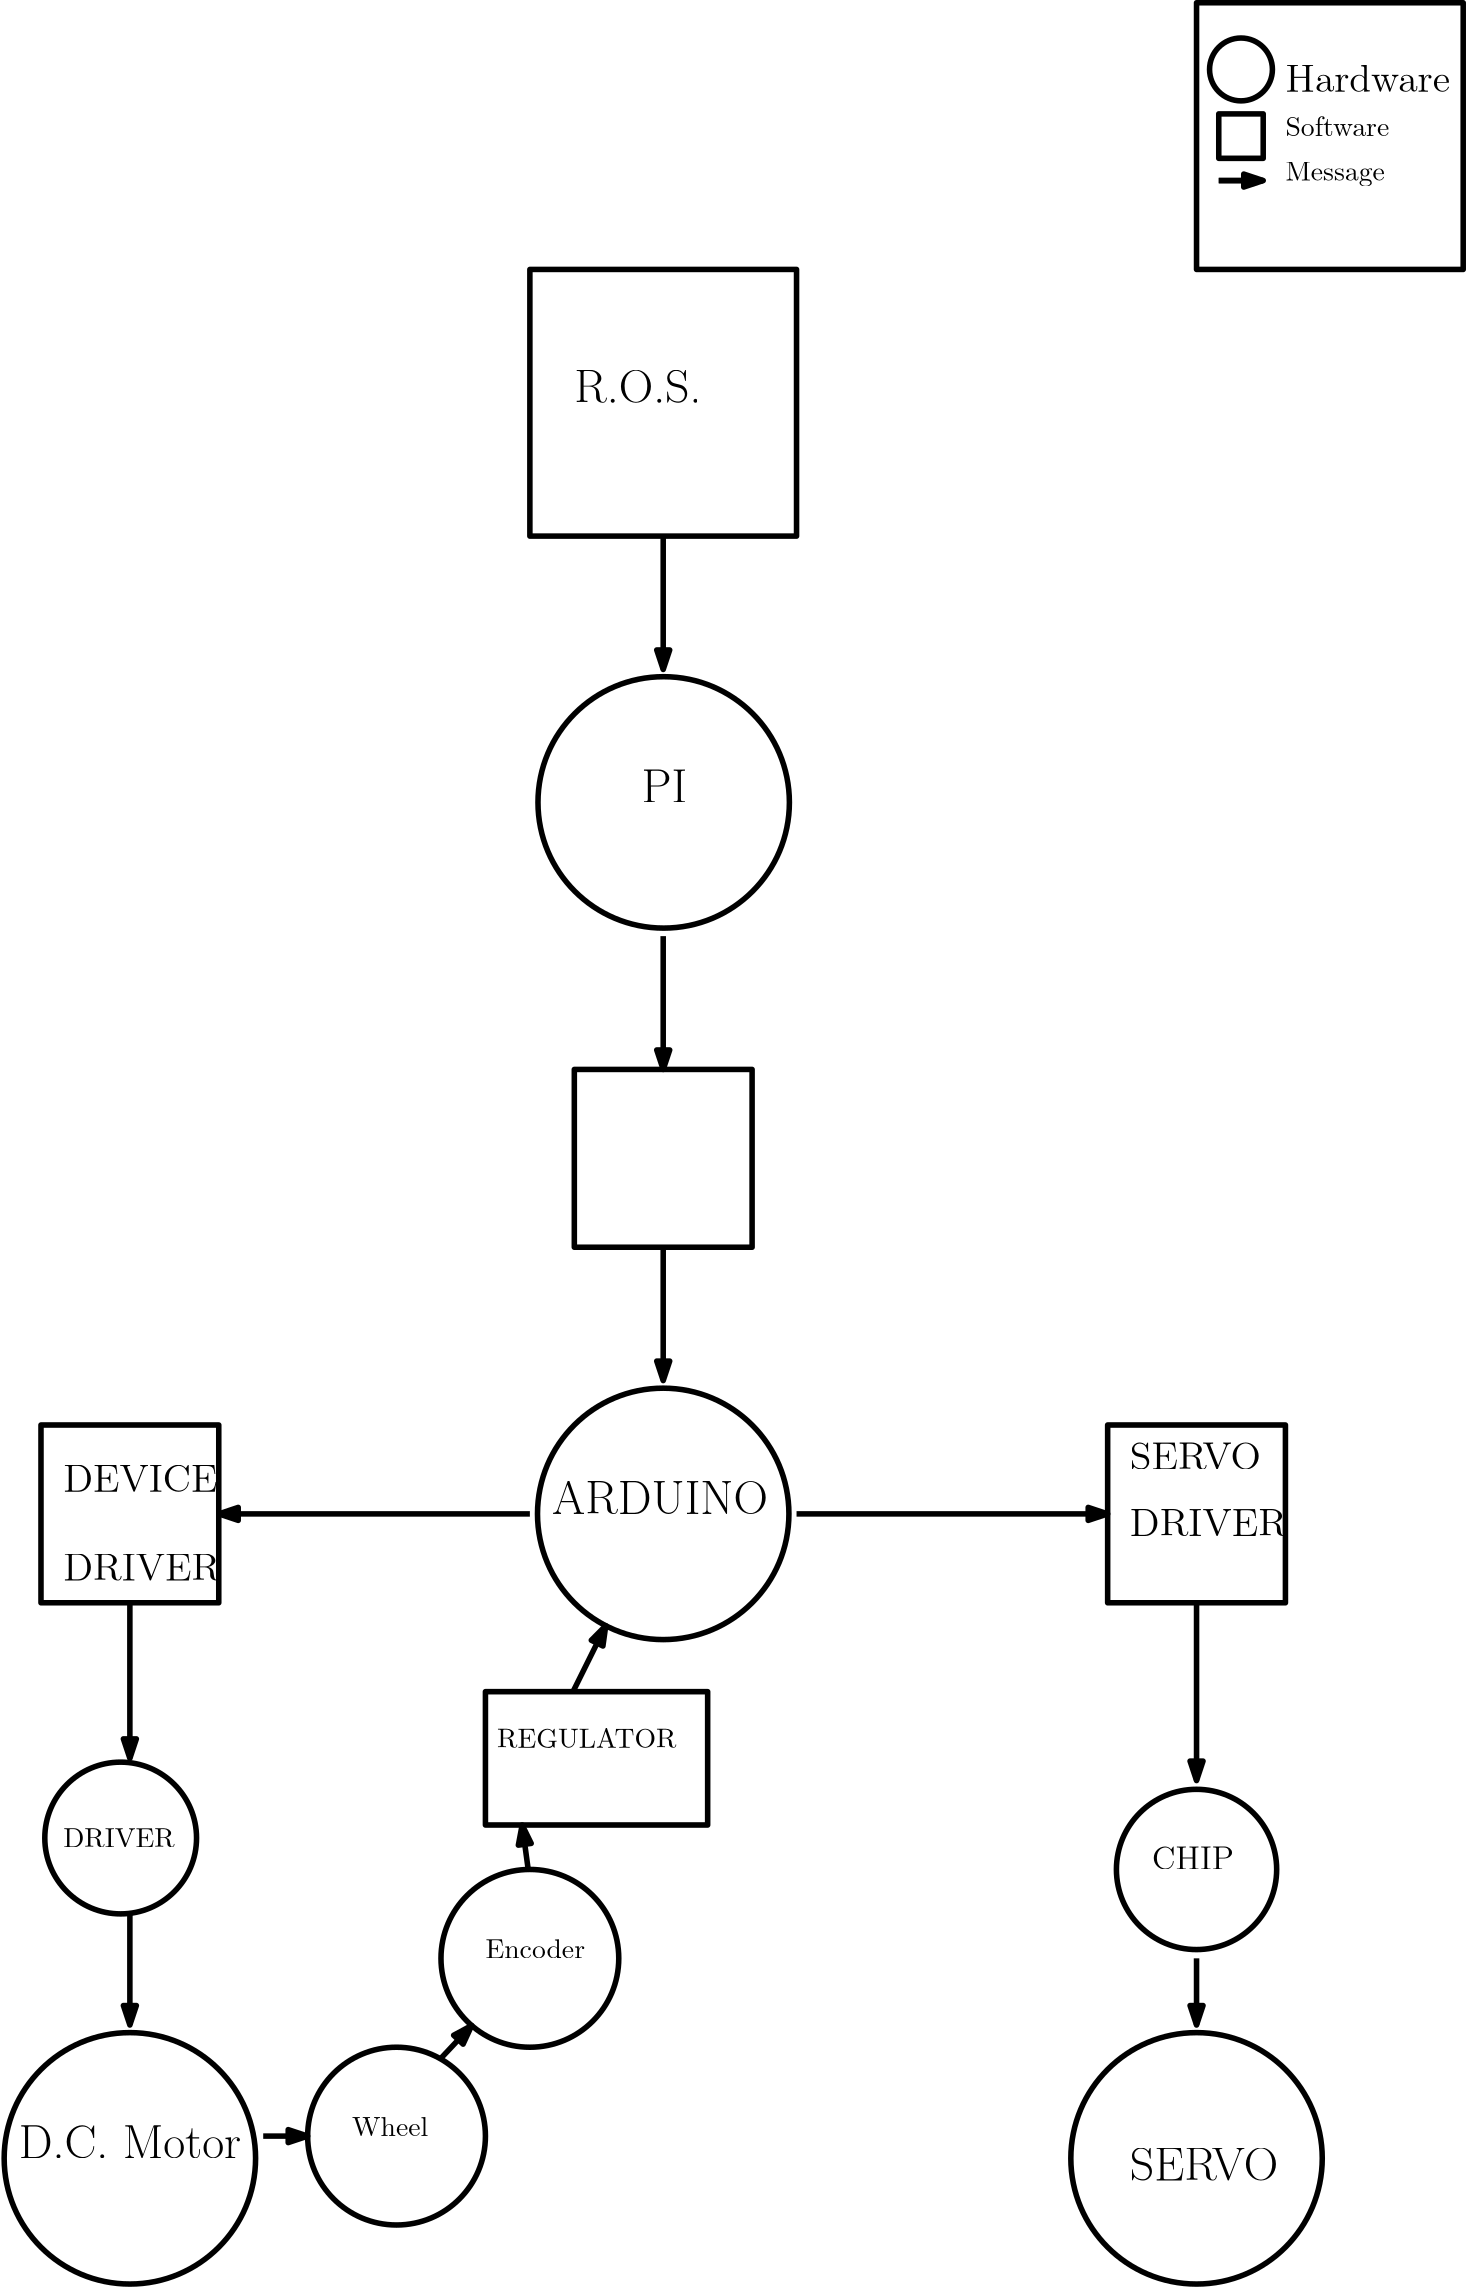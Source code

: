 <?xml version="1.0"?>
<!DOCTYPE ipe SYSTEM "ipe.dtd">
<ipe version="70206" creator="Ipe 7.2.7">
<info created="D:20180330145010" modified="D:20180330145710"/>
<ipestyle name="basic">
<symbol name="arrow/arc(spx)">
<path stroke="sym-stroke" fill="sym-stroke" pen="sym-pen">
0 0 m
-1 0.333 l
-1 -0.333 l
h
</path>
</symbol>
<symbol name="arrow/farc(spx)">
<path stroke="sym-stroke" fill="white" pen="sym-pen">
0 0 m
-1 0.333 l
-1 -0.333 l
h
</path>
</symbol>
<symbol name="arrow/ptarc(spx)">
<path stroke="sym-stroke" fill="sym-stroke" pen="sym-pen">
0 0 m
-1 0.333 l
-0.8 0 l
-1 -0.333 l
h
</path>
</symbol>
<symbol name="arrow/fptarc(spx)">
<path stroke="sym-stroke" fill="white" pen="sym-pen">
0 0 m
-1 0.333 l
-0.8 0 l
-1 -0.333 l
h
</path>
</symbol>
<symbol name="mark/circle(sx)" transformations="translations">
<path fill="sym-stroke">
0.6 0 0 0.6 0 0 e
0.4 0 0 0.4 0 0 e
</path>
</symbol>
<symbol name="mark/disk(sx)" transformations="translations">
<path fill="sym-stroke">
0.6 0 0 0.6 0 0 e
</path>
</symbol>
<symbol name="mark/fdisk(sfx)" transformations="translations">
<group>
<path fill="sym-fill">
0.5 0 0 0.5 0 0 e
</path>
<path fill="sym-stroke" fillrule="eofill">
0.6 0 0 0.6 0 0 e
0.4 0 0 0.4 0 0 e
</path>
</group>
</symbol>
<symbol name="mark/box(sx)" transformations="translations">
<path fill="sym-stroke" fillrule="eofill">
-0.6 -0.6 m
0.6 -0.6 l
0.6 0.6 l
-0.6 0.6 l
h
-0.4 -0.4 m
0.4 -0.4 l
0.4 0.4 l
-0.4 0.4 l
h
</path>
</symbol>
<symbol name="mark/square(sx)" transformations="translations">
<path fill="sym-stroke">
-0.6 -0.6 m
0.6 -0.6 l
0.6 0.6 l
-0.6 0.6 l
h
</path>
</symbol>
<symbol name="mark/fsquare(sfx)" transformations="translations">
<group>
<path fill="sym-fill">
-0.5 -0.5 m
0.5 -0.5 l
0.5 0.5 l
-0.5 0.5 l
h
</path>
<path fill="sym-stroke" fillrule="eofill">
-0.6 -0.6 m
0.6 -0.6 l
0.6 0.6 l
-0.6 0.6 l
h
-0.4 -0.4 m
0.4 -0.4 l
0.4 0.4 l
-0.4 0.4 l
h
</path>
</group>
</symbol>
<symbol name="mark/cross(sx)" transformations="translations">
<group>
<path fill="sym-stroke">
-0.43 -0.57 m
0.57 0.43 l
0.43 0.57 l
-0.57 -0.43 l
h
</path>
<path fill="sym-stroke">
-0.43 0.57 m
0.57 -0.43 l
0.43 -0.57 l
-0.57 0.43 l
h
</path>
</group>
</symbol>
<symbol name="arrow/fnormal(spx)">
<path stroke="sym-stroke" fill="white" pen="sym-pen">
0 0 m
-1 0.333 l
-1 -0.333 l
h
</path>
</symbol>
<symbol name="arrow/pointed(spx)">
<path stroke="sym-stroke" fill="sym-stroke" pen="sym-pen">
0 0 m
-1 0.333 l
-0.8 0 l
-1 -0.333 l
h
</path>
</symbol>
<symbol name="arrow/fpointed(spx)">
<path stroke="sym-stroke" fill="white" pen="sym-pen">
0 0 m
-1 0.333 l
-0.8 0 l
-1 -0.333 l
h
</path>
</symbol>
<symbol name="arrow/linear(spx)">
<path stroke="sym-stroke" pen="sym-pen">
-1 0.333 m
0 0 l
-1 -0.333 l
</path>
</symbol>
<symbol name="arrow/fdouble(spx)">
<path stroke="sym-stroke" fill="white" pen="sym-pen">
0 0 m
-1 0.333 l
-1 -0.333 l
h
-1 0 m
-2 0.333 l
-2 -0.333 l
h
</path>
</symbol>
<symbol name="arrow/double(spx)">
<path stroke="sym-stroke" fill="sym-stroke" pen="sym-pen">
0 0 m
-1 0.333 l
-1 -0.333 l
h
-1 0 m
-2 0.333 l
-2 -0.333 l
h
</path>
</symbol>
<pen name="heavier" value="0.8"/>
<pen name="fat" value="1.2"/>
<pen name="ultrafat" value="2"/>
<symbolsize name="large" value="5"/>
<symbolsize name="small" value="2"/>
<symbolsize name="tiny" value="1.1"/>
<arrowsize name="large" value="10"/>
<arrowsize name="small" value="5"/>
<arrowsize name="tiny" value="3"/>
<color name="red" value="1 0 0"/>
<color name="green" value="0 1 0"/>
<color name="blue" value="0 0 1"/>
<color name="yellow" value="1 1 0"/>
<color name="orange" value="1 0.647 0"/>
<color name="gold" value="1 0.843 0"/>
<color name="purple" value="0.627 0.125 0.941"/>
<color name="gray" value="0.745"/>
<color name="brown" value="0.647 0.165 0.165"/>
<color name="navy" value="0 0 0.502"/>
<color name="pink" value="1 0.753 0.796"/>
<color name="seagreen" value="0.18 0.545 0.341"/>
<color name="turquoise" value="0.251 0.878 0.816"/>
<color name="violet" value="0.933 0.51 0.933"/>
<color name="darkblue" value="0 0 0.545"/>
<color name="darkcyan" value="0 0.545 0.545"/>
<color name="darkgray" value="0.663"/>
<color name="darkgreen" value="0 0.392 0"/>
<color name="darkmagenta" value="0.545 0 0.545"/>
<color name="darkorange" value="1 0.549 0"/>
<color name="darkred" value="0.545 0 0"/>
<color name="lightblue" value="0.678 0.847 0.902"/>
<color name="lightcyan" value="0.878 1 1"/>
<color name="lightgray" value="0.827"/>
<color name="lightgreen" value="0.565 0.933 0.565"/>
<color name="lightyellow" value="1 1 0.878"/>
<dashstyle name="dashed" value="[4] 0"/>
<dashstyle name="dotted" value="[1 3] 0"/>
<dashstyle name="dash dotted" value="[4 2 1 2] 0"/>
<dashstyle name="dash dot dotted" value="[4 2 1 2 1 2] 0"/>
<textsize name="large" value="\large"/>
<textsize name="Large" value="\Large"/>
<textsize name="LARGE" value="\LARGE"/>
<textsize name="huge" value="\huge"/>
<textsize name="Huge" value="\Huge"/>
<textsize name="small" value="\small"/>
<textsize name="footnote" value="\footnotesize"/>
<textsize name="tiny" value="\tiny"/>
<textstyle name="center" begin="\begin{center}" end="\end{center}"/>
<textstyle name="itemize" begin="\begin{itemize}" end="\end{itemize}"/>
<textstyle name="item" begin="\begin{itemize}\item{}" end="\end{itemize}"/>
<gridsize name="4 pts" value="4"/>
<gridsize name="8 pts (~3 mm)" value="8"/>
<gridsize name="16 pts (~6 mm)" value="16"/>
<gridsize name="32 pts (~12 mm)" value="32"/>
<gridsize name="10 pts (~3.5 mm)" value="10"/>
<gridsize name="20 pts (~7 mm)" value="20"/>
<gridsize name="14 pts (~5 mm)" value="14"/>
<gridsize name="28 pts (~10 mm)" value="28"/>
<gridsize name="56 pts (~20 mm)" value="56"/>
<anglesize name="90 deg" value="90"/>
<anglesize name="60 deg" value="60"/>
<anglesize name="45 deg" value="45"/>
<anglesize name="30 deg" value="30"/>
<anglesize name="22.5 deg" value="22.5"/>
<opacity name="10%" value="0.1"/>
<opacity name="30%" value="0.3"/>
<opacity name="50%" value="0.5"/>
<opacity name="75%" value="0.75"/>
<tiling name="falling" angle="-60" step="4" width="1"/>
<tiling name="rising" angle="30" step="4" width="1"/>
</ipestyle>
<page>
<layer name="alpha"/>
<view layers="alpha" active="alpha"/>
<path layer="alpha" matrix="1.5 0 0 1.5 -288 -416" stroke="black" pen="ultrafat">
512 832 m
512 768 l
576 768 l
576 832 l
h
</path>
<path matrix="1 0 0 1 -32 -8" stroke="black" pen="ultrafat">
11.3137 0 0 11.3137 528 816 e
</path>
<path matrix="1 0 0 1 -32 -8" stroke="black" pen="ultrafat">
520 800 m
520 784 l
536 784 l
536 800 l
h
</path>
<path matrix="1 0 0 1 -32 -8" stroke="black" pen="ultrafat">
520 776 m
536 776 l
536 776 l
</path>
<path matrix="1 0 0 1 -32 -8" stroke="black" pen="ultrafat" arrow="normal/normal">
520 776 m
536 776 l
</path>
<text matrix="0.263095 0 0 0 368.876 800" transformations="translations" pos="544 816" stroke="black" type="label" width="59.305" height="9.963" depth="0" valign="baseline" size="Large">Hardware</text>
<text matrix="1 0 0 1 -32 -8" transformations="translations" pos="544 792" stroke="black" type="label" width="37.388" height="6.918" depth="0" valign="baseline">Software</text>
<text matrix="1 0 0 1 -32 -8" transformations="translations" pos="544 776" stroke="black" type="label" width="35.81" height="6.815" depth="1.93" valign="baseline">Message</text>
<path matrix="1 0 0 1 160.171 0.136962" stroke="black" pen="ultrafat">
45.2548 0 0 45.2548 128 544 e
</path>
<path matrix="1 0 0 1 0 -256" stroke="black" pen="ultrafat">
45.2548 0 0 45.2548 288 544 e
</path>
<path matrix="1 0 0 1 32 -584" stroke="black" pen="ultrafat">
45.2548 0 0 45.2548 448 640 e
</path>
<path matrix="1 0 0 1 -352 -392" stroke="black" pen="ultrafat">
45.2548 0 0 45.2548 448 448 e
</path>
<text matrix="1 0 0 1 184.171 0.136962" transformations="translations" pos="96 544" stroke="black" type="label" width="16.455" height="11.761" depth="0" valign="baseline" size="LARGE">PI</text>
<text matrix="1 0 0 1 -40 -256" transformations="translations" pos="288 544" stroke="black" type="label" width="77.718" height="11.761" depth="0" valign="baseline" size="LARGE">ARDUINO</text>
<text matrix="1 0 0 1 -56 -592" transformations="translations" pos="512 640" stroke="black" type="label" width="53.403" height="11.761" depth="0" valign="baseline" size="LARGE">SERVO</text>
<text matrix="1 0 0 1 -456 -392" transformations="translations" pos="512 448" stroke="black" type="label" width="80.067" height="11.761" depth="0" valign="baseline" size="LARGE">D.C. Motor</text>
<path matrix="1 0 0 1 -16 0" stroke="black" pen="ultrafat">
256 736 m
256 640 l
352 640 l
352 736 l
h
</path>
<path stroke="black" pen="ultrafat" arrow="normal/normal">
288 640 m
288 592 l
</path>
<text transformations="translations" pos="256 688" stroke="black" type="label" width="45.794" height="11.761" depth="0" valign="baseline" size="LARGE">R.O.S.</text>
<path stroke="black" pen="ultrafat">
256 448 m
256 384 l
320 384 l
320 448 l
h
</path>
<path stroke="black" pen="ultrafat" arrow="normal/normal">
288 496 m
288 448 l
</path>
<path stroke="black" pen="ultrafat" arrow="normal/normal">
288 384 m
288 336 l
</path>
<path matrix="1 0 0 1 -32 64" stroke="black" pen="ultrafat">
96 256 m
96 192 l
160 192 l
160 256 l
h
</path>
<path matrix="1 0 0 0 0 288" stroke="black" pen="ultrafat" arrow="normal/normal">
240 288 m
128 256 l
</path>
<path matrix="1 0 0 1 -32 64" stroke="black" pen="ultrafat" arrow="normal/normal">
128 192 m
128 136 l
</path>
<text matrix="1 0 0 1 -32 64" transformations="translations" pos="104 232" stroke="black" type="label" width="55.586" height="9.803" depth="0" valign="baseline" size="Large">DEVICE</text>
<text matrix="1 0 0 1 -32 64" transformations="translations" pos="104 200" stroke="black" type="label" width="56.559" height="9.803" depth="0" valign="baseline" size="Large">DRIVER</text>
<path matrix="1 0 0 2.5 0 -156" stroke="black" pen="ultrafat" arrow="normal/normal">
96 120 m
96 104 l
</path>
<path matrix="1.20711 0 0 1.20711 -23.196 -21.8234" stroke="black" pen="ultrafat">
22.6274 0 0 22.6274 96 160 e
</path>
<text matrix="0.75 0 0 1 12 -8" transformations="translations" pos="80 176" stroke="black" type="label" width="40.127" height="6.808" depth="0" valign="baseline">DRIVER</text>
<path matrix="1 0 0 1 64 0" stroke="black" pen="ultrafat">
384 320 m
384 256 l
448 256 l
448 320 l
h
</path>
<text matrix="1 0 0 1 64 0" transformations="translations" pos="392 304" stroke="black" type="label" width="47.204" height="9.803" depth="0" valign="baseline" size="Large">SERVO</text>
<text matrix="1 0 0 1 64 0" transformations="translations" pos="392 280" stroke="black" type="label" width="56.559" height="9.803" depth="0" valign="baseline" size="Large">DRIVER</text>
<path stroke="black" pen="ultrafat" arrow="normal/normal">
336 288 m
448 288 l
</path>
<path matrix="1 0 0 1 0 -32" stroke="black" pen="ultrafat">
28.8444 0 0 28.8444 480 192 e
</path>
<text matrix="1 0 0 1 0 -32" transformations="translations" pos="464 192" stroke="black" type="label" width="29.417" height="8.169" depth="0" valign="baseline" size="large">CHIP</text>
<path stroke="black" pen="ultrafat" arrow="normal/normal">
480 256 m
480 192 l
</path>
<path stroke="black" pen="ultrafat" arrow="normal/normal">
480 128 m
480 104 l
</path>
<path matrix="1 0 0 1 -64 0" stroke="black" pen="ultrafat">
32 0 0 32 256 64 e
</path>
<path matrix="1 0 0 1 -16 -32" stroke="black" pen="ultrafat">
32 0 0 32 256 160 e
</path>
<path matrix="1.66667 0 0 1 -149.333 -16" stroke="black" pen="ultrafat">
224 240 m
224 192 l
272 192 l
272 240 l
h
</path>
<path stroke="black" pen="ultrafat" arrow="normal/normal">
144 64 m
160 64 l
</path>
<path stroke="black" pen="ultrafat" arrow="normal/normal">
207.798 91.8283 m
219.05 103.811 l
</path>
<path stroke="black" pen="ultrafat" arrow="normal/normal">
239.397 159.994 m
237.221 176 l
</path>
<path stroke="black" pen="ultrafat" arrow="normal/normal">
255.528 224 m
267.317 247.748 l
</path>
<text transformations="translations" pos="228.19 203.835" stroke="black" type="label" width="64.55" height="6.808" depth="0" valign="baseline">REGULATOR</text>
<text transformations="translations" pos="176 64" stroke="black" type="label" width="27.397" height="6.918" depth="0" valign="baseline">Wheel</text>
<text transformations="translations" pos="224 128" stroke="black" type="label" width="35.866" height="6.918" depth="0" valign="baseline">Encoder</text>
</page>
</ipe>
